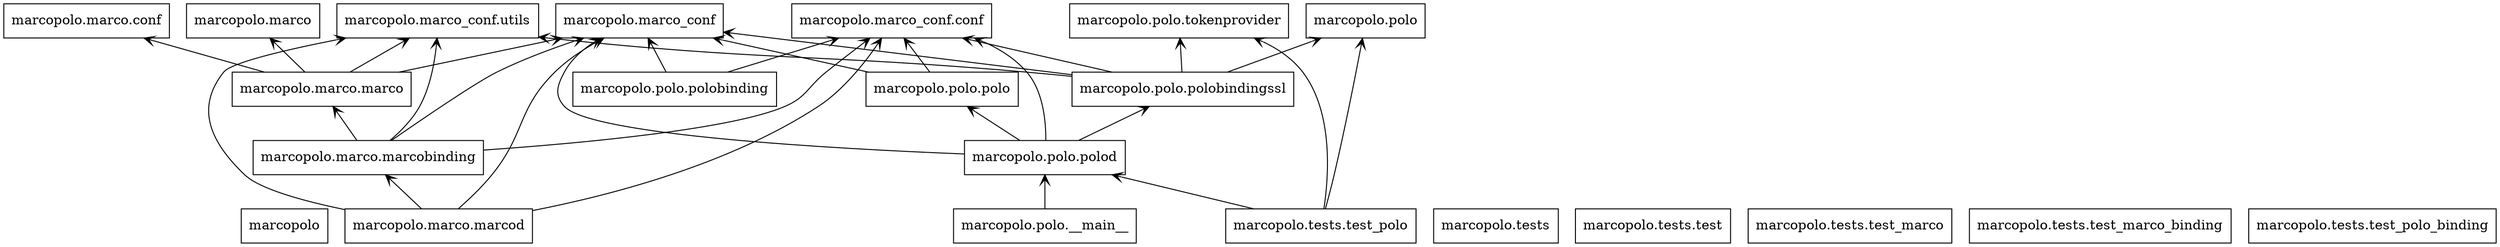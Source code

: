 digraph "packages_No_Name" {
charset="utf-8"
rankdir=BT
"0" [label="marcopolo", shape="box"];
"1" [label="marcopolo.marco", shape="box"];
"2" [label="marcopolo.marco.conf", shape="box"];
"3" [label="marcopolo.marco.marco", shape="box"];
"4" [label="marcopolo.marco.marcobinding", shape="box"];
"5" [label="marcopolo.marco.marcod", shape="box"];
"6" [label="marcopolo.marco_conf", shape="box"];
"7" [label="marcopolo.marco_conf.conf", shape="box"];
"8" [label="marcopolo.marco_conf.utils", shape="box"];
"9" [label="marcopolo.polo", shape="box"];
"10" [label="marcopolo.polo.__main__", shape="box"];
"11" [label="marcopolo.polo.polo", shape="box"];
"12" [label="marcopolo.polo.polobinding", shape="box"];
"13" [label="marcopolo.polo.polobindingssl", shape="box"];
"14" [label="marcopolo.polo.polod", shape="box"];
"15" [label="marcopolo.polo.tokenprovider", shape="box"];
"16" [label="marcopolo.tests", shape="box"];
"17" [label="marcopolo.tests.test", shape="box"];
"18" [label="marcopolo.tests.test_marco", shape="box"];
"19" [label="marcopolo.tests.test_marco_binding", shape="box"];
"20" [label="marcopolo.tests.test_polo", shape="box"];
"21" [label="marcopolo.tests.test_polo_binding", shape="box"];
"3" -> "1" [arrowhead="open", arrowtail="none"];
"3" -> "2" [arrowhead="open", arrowtail="none"];
"3" -> "6" [arrowhead="open", arrowtail="none"];
"3" -> "8" [arrowhead="open", arrowtail="none"];
"4" -> "3" [arrowhead="open", arrowtail="none"];
"4" -> "6" [arrowhead="open", arrowtail="none"];
"4" -> "7" [arrowhead="open", arrowtail="none"];
"4" -> "8" [arrowhead="open", arrowtail="none"];
"5" -> "4" [arrowhead="open", arrowtail="none"];
"5" -> "6" [arrowhead="open", arrowtail="none"];
"5" -> "7" [arrowhead="open", arrowtail="none"];
"5" -> "8" [arrowhead="open", arrowtail="none"];
"10" -> "14" [arrowhead="open", arrowtail="none"];
"11" -> "6" [arrowhead="open", arrowtail="none"];
"11" -> "7" [arrowhead="open", arrowtail="none"];
"12" -> "6" [arrowhead="open", arrowtail="none"];
"12" -> "7" [arrowhead="open", arrowtail="none"];
"13" -> "6" [arrowhead="open", arrowtail="none"];
"13" -> "7" [arrowhead="open", arrowtail="none"];
"13" -> "8" [arrowhead="open", arrowtail="none"];
"13" -> "9" [arrowhead="open", arrowtail="none"];
"13" -> "15" [arrowhead="open", arrowtail="none"];
"14" -> "6" [arrowhead="open", arrowtail="none"];
"14" -> "7" [arrowhead="open", arrowtail="none"];
"14" -> "11" [arrowhead="open", arrowtail="none"];
"14" -> "13" [arrowhead="open", arrowtail="none"];
"20" -> "9" [arrowhead="open", arrowtail="none"];
"20" -> "14" [arrowhead="open", arrowtail="none"];
"20" -> "15" [arrowhead="open", arrowtail="none"];
}
